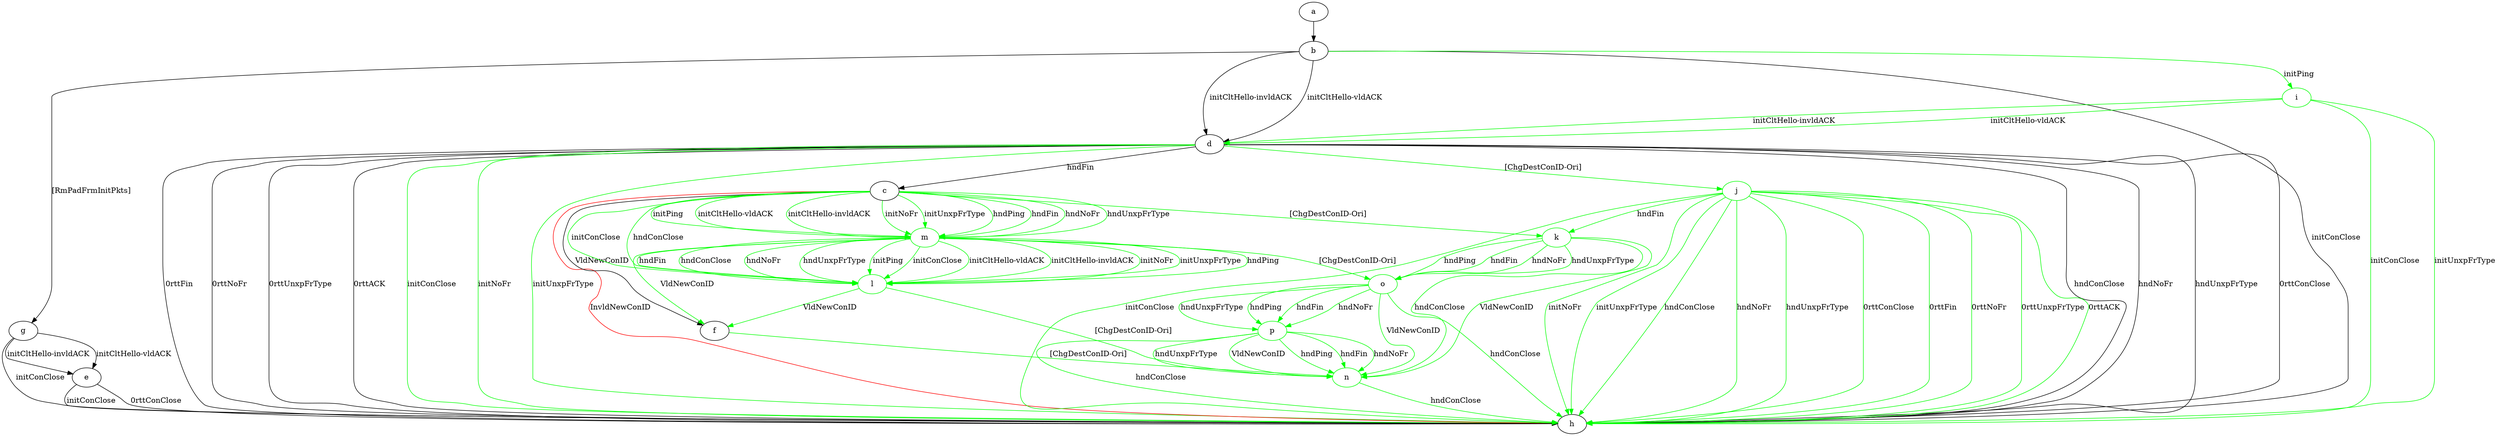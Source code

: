 digraph "" {
	a -> b	[key=0];
	b -> d	[key=0,
		label="initCltHello-vldACK "];
	b -> d	[key=1,
		label="initCltHello-invldACK "];
	b -> g	[key=0,
		label="[RmPadFrmInitPkts] "];
	b -> h	[key=0,
		label="initConClose "];
	i	[color=green];
	b -> i	[key=0,
		color=green,
		label="initPing "];
	c -> f	[key=0,
		label="VldNewConID "];
	c -> h	[key=0,
		color=red,
		label="InvldNewConID "];
	k	[color=green];
	c -> k	[key=0,
		color=green,
		label="[ChgDestConID-Ori] "];
	l	[color=green];
	c -> l	[key=0,
		color=green,
		label="initConClose "];
	c -> l	[key=1,
		color=green,
		label="hndConClose "];
	m	[color=green];
	c -> m	[key=0,
		color=green,
		label="initPing "];
	c -> m	[key=1,
		color=green,
		label="initCltHello-vldACK "];
	c -> m	[key=2,
		color=green,
		label="initCltHello-invldACK "];
	c -> m	[key=3,
		color=green,
		label="initNoFr "];
	c -> m	[key=4,
		color=green,
		label="initUnxpFrType "];
	c -> m	[key=5,
		color=green,
		label="hndPing "];
	c -> m	[key=6,
		color=green,
		label="hndFin "];
	c -> m	[key=7,
		color=green,
		label="hndNoFr "];
	c -> m	[key=8,
		color=green,
		label="hndUnxpFrType "];
	d -> c	[key=0,
		label="hndFin "];
	d -> h	[key=0,
		label="hndConClose "];
	d -> h	[key=1,
		label="hndNoFr "];
	d -> h	[key=2,
		label="hndUnxpFrType "];
	d -> h	[key=3,
		label="0rttConClose "];
	d -> h	[key=4,
		label="0rttFin "];
	d -> h	[key=5,
		label="0rttNoFr "];
	d -> h	[key=6,
		label="0rttUnxpFrType "];
	d -> h	[key=7,
		label="0rttACK "];
	d -> h	[key=8,
		color=green,
		label="initConClose "];
	d -> h	[key=9,
		color=green,
		label="initNoFr "];
	d -> h	[key=10,
		color=green,
		label="initUnxpFrType "];
	j	[color=green];
	d -> j	[key=0,
		color=green,
		label="[ChgDestConID-Ori] "];
	e -> h	[key=0,
		label="initConClose "];
	e -> h	[key=1,
		label="0rttConClose "];
	n	[color=green];
	f -> n	[key=0,
		color=green,
		label="[ChgDestConID-Ori] "];
	g -> e	[key=0,
		label="initCltHello-vldACK "];
	g -> e	[key=1,
		label="initCltHello-invldACK "];
	g -> h	[key=0,
		label="initConClose "];
	i -> d	[key=0,
		color=green,
		label="initCltHello-vldACK "];
	i -> d	[key=1,
		color=green,
		label="initCltHello-invldACK "];
	i -> h	[key=0,
		color=green,
		label="initConClose "];
	i -> h	[key=1,
		color=green,
		label="initUnxpFrType "];
	j -> h	[key=0,
		color=green,
		label="initConClose "];
	j -> h	[key=1,
		color=green,
		label="initNoFr "];
	j -> h	[key=2,
		color=green,
		label="initUnxpFrType "];
	j -> h	[key=3,
		color=green,
		label="hndConClose "];
	j -> h	[key=4,
		color=green,
		label="hndNoFr "];
	j -> h	[key=5,
		color=green,
		label="hndUnxpFrType "];
	j -> h	[key=6,
		color=green,
		label="0rttConClose "];
	j -> h	[key=7,
		color=green,
		label="0rttFin "];
	j -> h	[key=8,
		color=green,
		label="0rttNoFr "];
	j -> h	[key=9,
		color=green,
		label="0rttUnxpFrType "];
	j -> h	[key=10,
		color=green,
		label="0rttACK "];
	j -> k	[key=0,
		color=green,
		label="hndFin "];
	k -> n	[key=0,
		color=green,
		label="hndConClose "];
	k -> n	[key=1,
		color=green,
		label="VldNewConID "];
	o	[color=green];
	k -> o	[key=0,
		color=green,
		label="hndPing "];
	k -> o	[key=1,
		color=green,
		label="hndFin "];
	k -> o	[key=2,
		color=green,
		label="hndNoFr "];
	k -> o	[key=3,
		color=green,
		label="hndUnxpFrType "];
	l -> f	[key=0,
		color=green,
		label="VldNewConID "];
	l -> n	[key=0,
		color=green,
		label="[ChgDestConID-Ori] "];
	m -> f	[key=0,
		color=green,
		label="VldNewConID "];
	m -> l	[key=0,
		color=green,
		label="initPing "];
	m -> l	[key=1,
		color=green,
		label="initConClose "];
	m -> l	[key=2,
		color=green,
		label="initCltHello-vldACK "];
	m -> l	[key=3,
		color=green,
		label="initCltHello-invldACK "];
	m -> l	[key=4,
		color=green,
		label="initNoFr "];
	m -> l	[key=5,
		color=green,
		label="initUnxpFrType "];
	m -> l	[key=6,
		color=green,
		label="hndPing "];
	m -> l	[key=7,
		color=green,
		label="hndFin "];
	m -> l	[key=8,
		color=green,
		label="hndConClose "];
	m -> l	[key=9,
		color=green,
		label="hndNoFr "];
	m -> l	[key=10,
		color=green,
		label="hndUnxpFrType "];
	m -> o	[key=0,
		color=green,
		label="[ChgDestConID-Ori] "];
	n -> h	[key=0,
		color=green,
		label="hndConClose "];
	o -> h	[key=0,
		color=green,
		label="hndConClose "];
	o -> n	[key=0,
		color=green,
		label="VldNewConID "];
	p	[color=green];
	o -> p	[key=0,
		color=green,
		label="hndPing "];
	o -> p	[key=1,
		color=green,
		label="hndFin "];
	o -> p	[key=2,
		color=green,
		label="hndNoFr "];
	o -> p	[key=3,
		color=green,
		label="hndUnxpFrType "];
	p -> h	[key=0,
		color=green,
		label="hndConClose "];
	p -> n	[key=0,
		color=green,
		label="hndPing "];
	p -> n	[key=1,
		color=green,
		label="hndFin "];
	p -> n	[key=2,
		color=green,
		label="hndNoFr "];
	p -> n	[key=3,
		color=green,
		label="hndUnxpFrType "];
	p -> n	[key=4,
		color=green,
		label="VldNewConID "];
}
